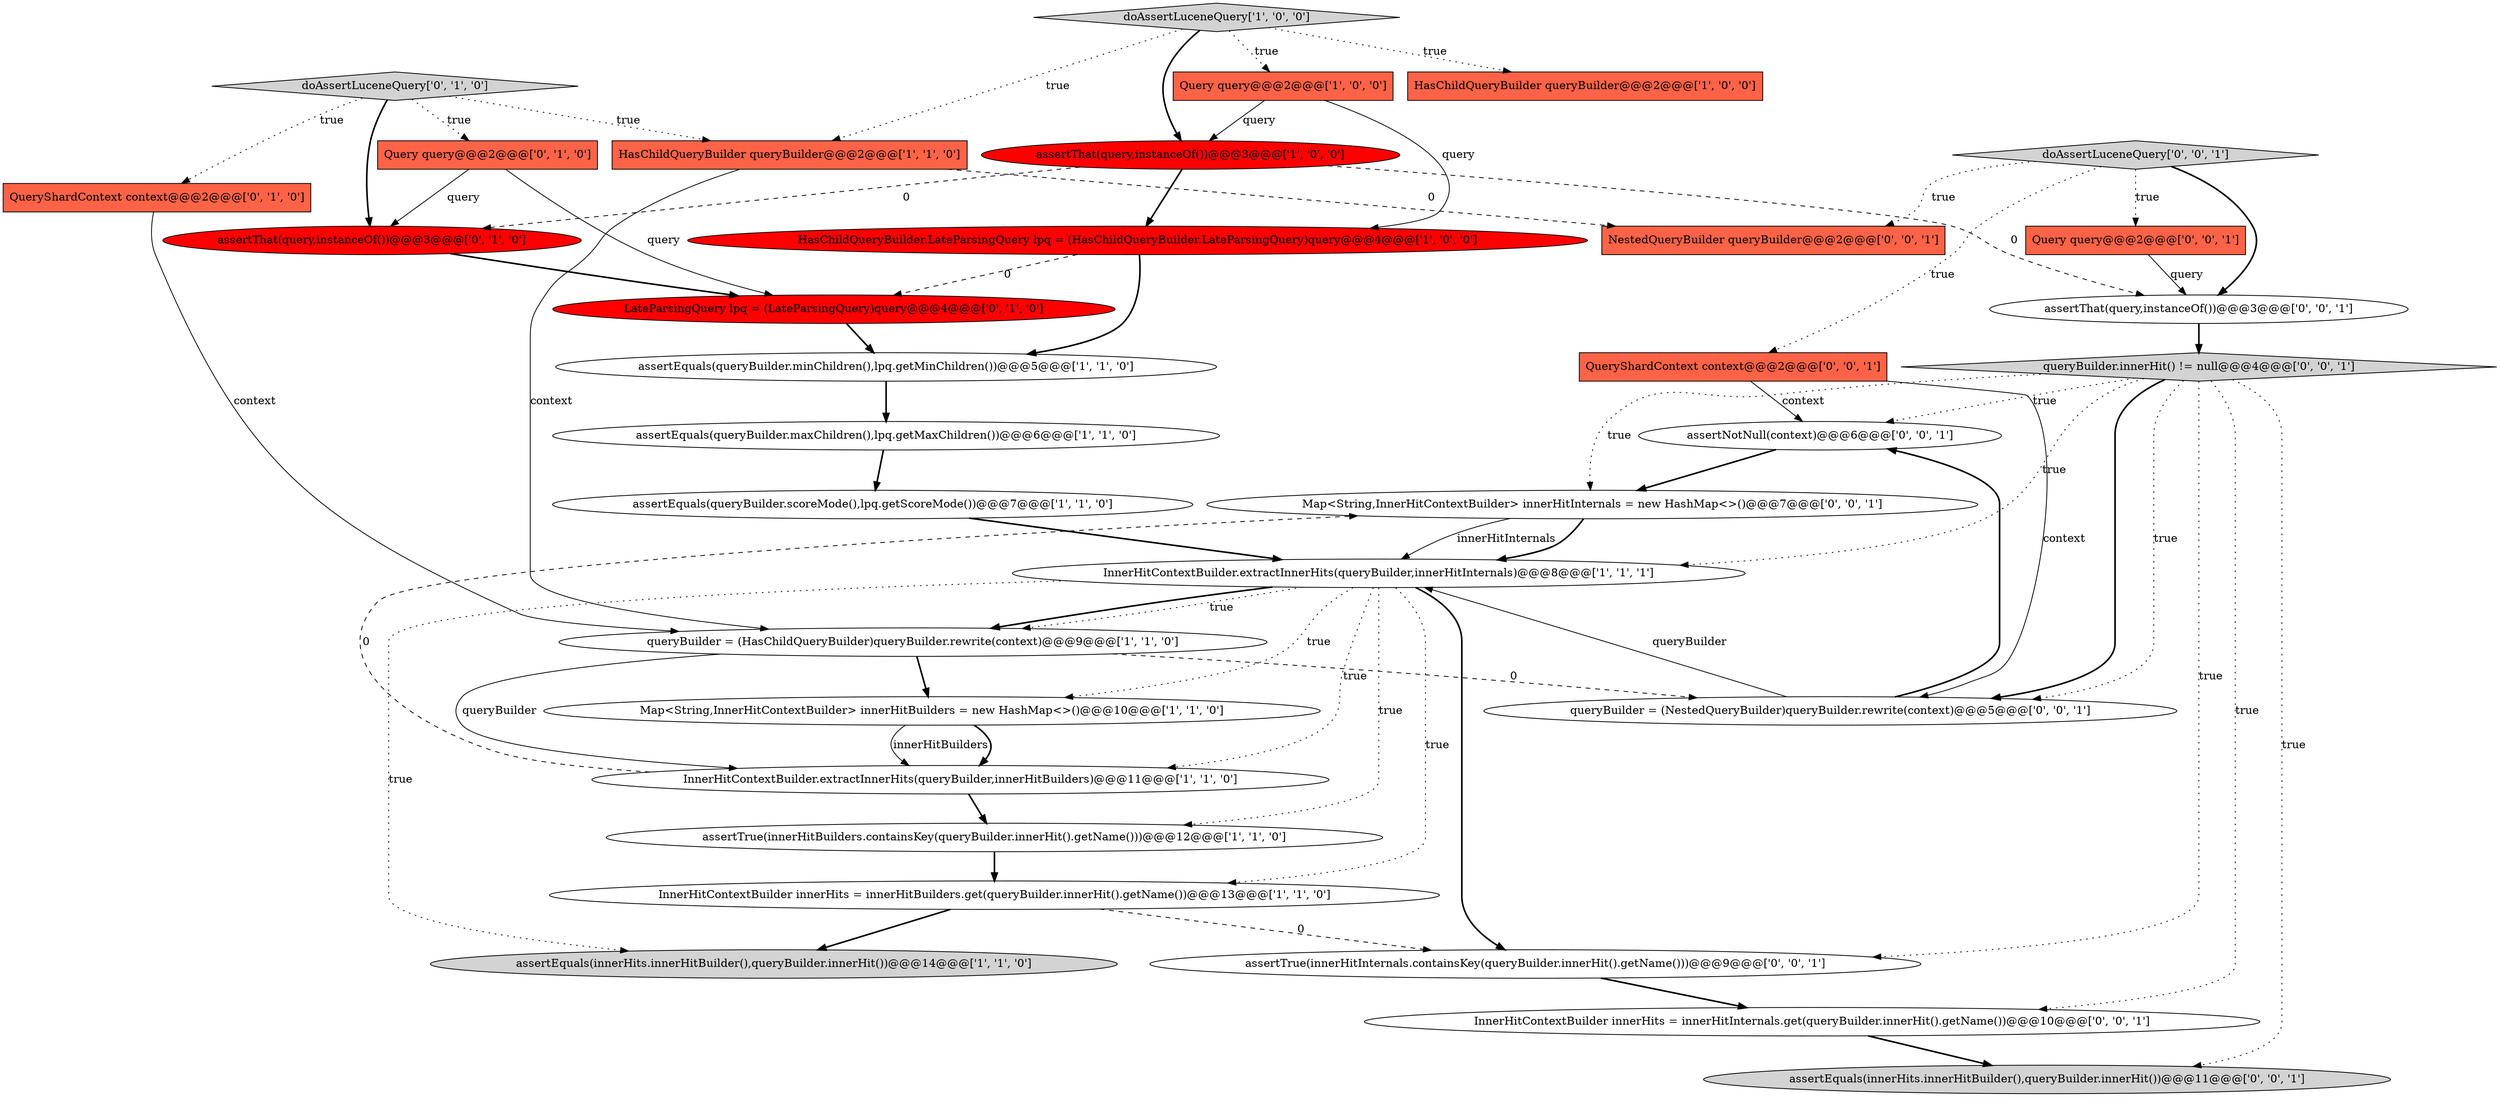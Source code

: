 digraph {
0 [style = filled, label = "InnerHitContextBuilder innerHits = innerHitBuilders.get(queryBuilder.innerHit().getName())@@@13@@@['1', '1', '0']", fillcolor = white, shape = ellipse image = "AAA0AAABBB1BBB"];
11 [style = filled, label = "assertTrue(innerHitBuilders.containsKey(queryBuilder.innerHit().getName()))@@@12@@@['1', '1', '0']", fillcolor = white, shape = ellipse image = "AAA0AAABBB1BBB"];
21 [style = filled, label = "QueryShardContext context@@@2@@@['0', '0', '1']", fillcolor = tomato, shape = box image = "AAA0AAABBB3BBB"];
31 [style = filled, label = "assertTrue(innerHitInternals.containsKey(queryBuilder.innerHit().getName()))@@@9@@@['0', '0', '1']", fillcolor = white, shape = ellipse image = "AAA0AAABBB3BBB"];
10 [style = filled, label = "HasChildQueryBuilder.LateParsingQuery lpq = (HasChildQueryBuilder.LateParsingQuery)query@@@4@@@['1', '0', '0']", fillcolor = red, shape = ellipse image = "AAA1AAABBB1BBB"];
6 [style = filled, label = "assertThat(query,instanceOf())@@@3@@@['1', '0', '0']", fillcolor = red, shape = ellipse image = "AAA1AAABBB1BBB"];
29 [style = filled, label = "NestedQueryBuilder queryBuilder@@@2@@@['0', '0', '1']", fillcolor = tomato, shape = box image = "AAA0AAABBB3BBB"];
1 [style = filled, label = "queryBuilder = (HasChildQueryBuilder)queryBuilder.rewrite(context)@@@9@@@['1', '1', '0']", fillcolor = white, shape = ellipse image = "AAA0AAABBB1BBB"];
16 [style = filled, label = "Query query@@@2@@@['0', '1', '0']", fillcolor = tomato, shape = box image = "AAA0AAABBB2BBB"];
28 [style = filled, label = "assertNotNull(context)@@@6@@@['0', '0', '1']", fillcolor = white, shape = ellipse image = "AAA0AAABBB3BBB"];
23 [style = filled, label = "Query query@@@2@@@['0', '0', '1']", fillcolor = tomato, shape = box image = "AAA0AAABBB3BBB"];
18 [style = filled, label = "assertThat(query,instanceOf())@@@3@@@['0', '1', '0']", fillcolor = red, shape = ellipse image = "AAA1AAABBB2BBB"];
15 [style = filled, label = "assertEquals(queryBuilder.maxChildren(),lpq.getMaxChildren())@@@6@@@['1', '1', '0']", fillcolor = white, shape = ellipse image = "AAA0AAABBB1BBB"];
19 [style = filled, label = "LateParsingQuery lpq = (LateParsingQuery)query@@@4@@@['0', '1', '0']", fillcolor = red, shape = ellipse image = "AAA1AAABBB2BBB"];
17 [style = filled, label = "QueryShardContext context@@@2@@@['0', '1', '0']", fillcolor = tomato, shape = box image = "AAA0AAABBB2BBB"];
26 [style = filled, label = "Map<String,InnerHitContextBuilder> innerHitInternals = new HashMap<>()@@@7@@@['0', '0', '1']", fillcolor = white, shape = ellipse image = "AAA0AAABBB3BBB"];
5 [style = filled, label = "doAssertLuceneQuery['1', '0', '0']", fillcolor = lightgray, shape = diamond image = "AAA0AAABBB1BBB"];
3 [style = filled, label = "assertEquals(queryBuilder.scoreMode(),lpq.getScoreMode())@@@7@@@['1', '1', '0']", fillcolor = white, shape = ellipse image = "AAA0AAABBB1BBB"];
24 [style = filled, label = "doAssertLuceneQuery['0', '0', '1']", fillcolor = lightgray, shape = diamond image = "AAA0AAABBB3BBB"];
8 [style = filled, label = "Query query@@@2@@@['1', '0', '0']", fillcolor = tomato, shape = box image = "AAA0AAABBB1BBB"];
13 [style = filled, label = "InnerHitContextBuilder.extractInnerHits(queryBuilder,innerHitInternals)@@@8@@@['1', '1', '1']", fillcolor = white, shape = ellipse image = "AAA0AAABBB1BBB"];
12 [style = filled, label = "HasChildQueryBuilder queryBuilder@@@2@@@['1', '1', '0']", fillcolor = tomato, shape = box image = "AAA0AAABBB1BBB"];
30 [style = filled, label = "assertEquals(innerHits.innerHitBuilder(),queryBuilder.innerHit())@@@11@@@['0', '0', '1']", fillcolor = lightgray, shape = ellipse image = "AAA0AAABBB3BBB"];
27 [style = filled, label = "queryBuilder = (NestedQueryBuilder)queryBuilder.rewrite(context)@@@5@@@['0', '0', '1']", fillcolor = white, shape = ellipse image = "AAA0AAABBB3BBB"];
9 [style = filled, label = "InnerHitContextBuilder.extractInnerHits(queryBuilder,innerHitBuilders)@@@11@@@['1', '1', '0']", fillcolor = white, shape = ellipse image = "AAA0AAABBB1BBB"];
14 [style = filled, label = "Map<String,InnerHitContextBuilder> innerHitBuilders = new HashMap<>()@@@10@@@['1', '1', '0']", fillcolor = white, shape = ellipse image = "AAA0AAABBB1BBB"];
32 [style = filled, label = "InnerHitContextBuilder innerHits = innerHitInternals.get(queryBuilder.innerHit().getName())@@@10@@@['0', '0', '1']", fillcolor = white, shape = ellipse image = "AAA0AAABBB3BBB"];
22 [style = filled, label = "queryBuilder.innerHit() != null@@@4@@@['0', '0', '1']", fillcolor = lightgray, shape = diamond image = "AAA0AAABBB3BBB"];
2 [style = filled, label = "assertEquals(innerHits.innerHitBuilder(),queryBuilder.innerHit())@@@14@@@['1', '1', '0']", fillcolor = lightgray, shape = ellipse image = "AAA0AAABBB1BBB"];
7 [style = filled, label = "HasChildQueryBuilder queryBuilder@@@2@@@['1', '0', '0']", fillcolor = tomato, shape = box image = "AAA0AAABBB1BBB"];
25 [style = filled, label = "assertThat(query,instanceOf())@@@3@@@['0', '0', '1']", fillcolor = white, shape = ellipse image = "AAA0AAABBB3BBB"];
20 [style = filled, label = "doAssertLuceneQuery['0', '1', '0']", fillcolor = lightgray, shape = diamond image = "AAA0AAABBB2BBB"];
4 [style = filled, label = "assertEquals(queryBuilder.minChildren(),lpq.getMinChildren())@@@5@@@['1', '1', '0']", fillcolor = white, shape = ellipse image = "AAA0AAABBB1BBB"];
1->9 [style = solid, label="queryBuilder"];
12->1 [style = solid, label="context"];
9->11 [style = bold, label=""];
22->31 [style = dotted, label="true"];
25->22 [style = bold, label=""];
27->13 [style = solid, label="queryBuilder"];
20->17 [style = dotted, label="true"];
10->19 [style = dashed, label="0"];
31->32 [style = bold, label=""];
24->29 [style = dotted, label="true"];
27->28 [style = bold, label=""];
1->27 [style = dashed, label="0"];
0->2 [style = bold, label=""];
4->15 [style = bold, label=""];
18->19 [style = bold, label=""];
8->10 [style = solid, label="query"];
22->28 [style = dotted, label="true"];
28->26 [style = bold, label=""];
26->13 [style = solid, label="innerHitInternals"];
5->12 [style = dotted, label="true"];
15->3 [style = bold, label=""];
32->30 [style = bold, label=""];
13->1 [style = bold, label=""];
14->9 [style = solid, label="innerHitBuilders"];
26->13 [style = bold, label=""];
16->19 [style = solid, label="query"];
6->18 [style = dashed, label="0"];
20->18 [style = bold, label=""];
13->2 [style = dotted, label="true"];
13->1 [style = dotted, label="true"];
8->6 [style = solid, label="query"];
11->0 [style = bold, label=""];
24->23 [style = dotted, label="true"];
5->6 [style = bold, label=""];
6->25 [style = dashed, label="0"];
21->28 [style = solid, label="context"];
22->27 [style = bold, label=""];
22->26 [style = dotted, label="true"];
17->1 [style = solid, label="context"];
13->0 [style = dotted, label="true"];
5->7 [style = dotted, label="true"];
24->25 [style = bold, label=""];
6->10 [style = bold, label=""];
22->27 [style = dotted, label="true"];
22->13 [style = dotted, label="true"];
9->26 [style = dashed, label="0"];
12->29 [style = dashed, label="0"];
0->31 [style = dashed, label="0"];
10->4 [style = bold, label=""];
3->13 [style = bold, label=""];
13->11 [style = dotted, label="true"];
14->9 [style = bold, label=""];
1->14 [style = bold, label=""];
21->27 [style = solid, label="context"];
20->12 [style = dotted, label="true"];
19->4 [style = bold, label=""];
13->31 [style = bold, label=""];
16->18 [style = solid, label="query"];
23->25 [style = solid, label="query"];
5->8 [style = dotted, label="true"];
22->32 [style = dotted, label="true"];
13->14 [style = dotted, label="true"];
22->30 [style = dotted, label="true"];
24->21 [style = dotted, label="true"];
20->16 [style = dotted, label="true"];
13->9 [style = dotted, label="true"];
}
